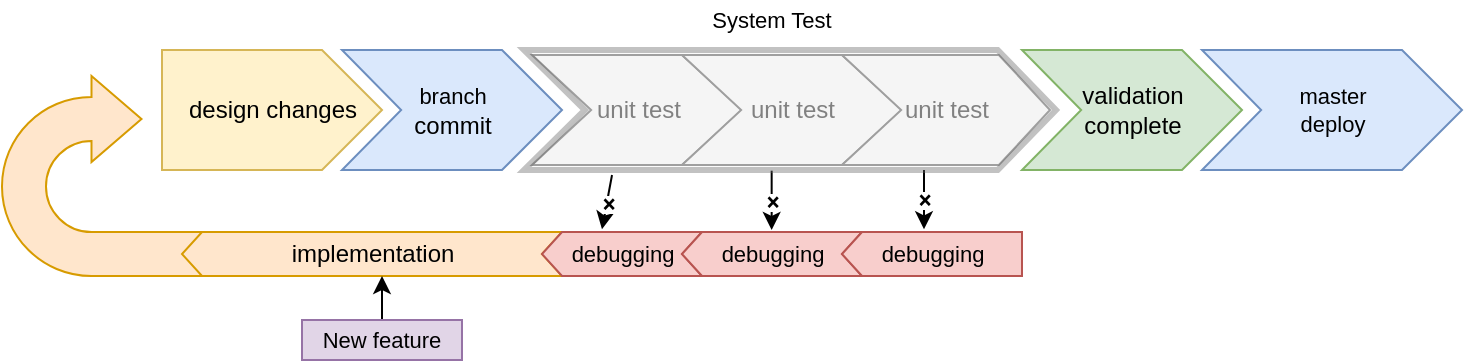 <mxfile version="14.0.1" type="github">
  <diagram id="uKRyEX4Oqy5Uq11Np0ob" name="Page-1">
    <mxGraphModel dx="1181" dy="677" grid="1" gridSize="10" guides="1" tooltips="1" connect="1" arrows="1" fold="1" page="1" pageScale="1" pageWidth="1169" pageHeight="827" math="0" shadow="0">
      <root>
        <mxCell id="0" />
        <mxCell id="1" parent="0" />
        <mxCell id="KPVkUS9t8yKxZZGC2MSo-30" value="" style="html=1;shadow=0;dashed=0;align=center;verticalAlign=middle;shape=mxgraph.arrows2.uTurnArrow;dy=11;arrowHead=43;dx2=25;fillColor=#ffe6cc;strokeColor=#d79b00;" vertex="1" parent="1">
          <mxGeometry x="220" y="378" width="100" height="100" as="geometry" />
        </mxCell>
        <mxCell id="KPVkUS9t8yKxZZGC2MSo-31" value="&lt;span style=&quot;font-size: 11px&quot;&gt;branch&lt;br&gt;&lt;/span&gt;commit" style="html=1;shadow=0;dashed=0;align=center;verticalAlign=middle;shape=mxgraph.arrows2.arrow;dy=0;dx=30;notch=29.57;fillColor=#dae8fc;strokeColor=#6c8ebf;fontSize=12;" vertex="1" parent="1">
          <mxGeometry x="390" y="365" width="110" height="60" as="geometry" />
        </mxCell>
        <mxCell id="KPVkUS9t8yKxZZGC2MSo-32" value="unit test" style="html=1;shadow=0;dashed=0;align=center;verticalAlign=middle;shape=mxgraph.arrows2.arrow;dy=0;dx=30;notch=29.57;horizontal=1;fillColor=#f5f5f5;strokeColor=#666666;fontColor=#333333;" vertex="1" parent="1">
          <mxGeometry x="485" y="367.5" width="105" height="55" as="geometry" />
        </mxCell>
        <mxCell id="KPVkUS9t8yKxZZGC2MSo-36" value="design changes" style="html=1;shadow=0;dashed=0;align=center;verticalAlign=middle;shape=mxgraph.arrows2.arrow;dy=0;dx=30;notch=0;fillColor=#fff2cc;strokeColor=#d6b656;" vertex="1" parent="1">
          <mxGeometry x="300" y="365" width="110" height="60" as="geometry" />
        </mxCell>
        <mxCell id="KPVkUS9t8yKxZZGC2MSo-38" value="unit test" style="html=1;shadow=0;dashed=0;align=center;verticalAlign=middle;shape=mxgraph.arrows2.arrow;dy=0;dx=30;notch=29.57;fillColor=#f5f5f5;strokeColor=#666666;fontColor=#333333;" vertex="1" parent="1">
          <mxGeometry x="560" y="367.5" width="110" height="55" as="geometry" />
        </mxCell>
        <mxCell id="KPVkUS9t8yKxZZGC2MSo-39" value="unit test" style="html=1;shadow=0;dashed=0;align=center;verticalAlign=middle;shape=mxgraph.arrows2.arrow;dy=0;dx=25.57;notch=29.57;fillColor=#f5f5f5;strokeColor=#666666;fontColor=#333333;" vertex="1" parent="1">
          <mxGeometry x="640" y="367.5" width="104" height="55" as="geometry" />
        </mxCell>
        <mxCell id="KPVkUS9t8yKxZZGC2MSo-40" value="validation&lt;br&gt;complete" style="html=1;shadow=0;dashed=0;align=center;verticalAlign=middle;shape=mxgraph.arrows2.arrow;dy=0;dx=30;notch=29.57;fillColor=#d5e8d4;strokeColor=#82b366;" vertex="1" parent="1">
          <mxGeometry x="730" y="365" width="110" height="60" as="geometry" />
        </mxCell>
        <mxCell id="KPVkUS9t8yKxZZGC2MSo-41" value="implementation" style="html=1;shadow=0;dashed=0;align=center;verticalAlign=middle;shape=mxgraph.arrows2.arrow;dy=0;dx=10;notch=10;flipH=1;fillColor=#ffe6cc;strokeColor=#d79b00;" vertex="1" parent="1">
          <mxGeometry x="310" y="456" width="190" height="22" as="geometry" />
        </mxCell>
        <mxCell id="KPVkUS9t8yKxZZGC2MSo-43" value="&lt;font style=&quot;font-size: 11px;&quot;&gt;debugging&lt;/font&gt;" style="html=1;shadow=0;dashed=0;align=center;verticalAlign=middle;shape=mxgraph.arrows2.arrow;dy=0;dx=10;notch=10;flipH=1;horizontal=1;fontSize=11;fillColor=#f8cecc;strokeColor=#b85450;" vertex="1" parent="1">
          <mxGeometry x="490" y="456" width="80" height="22" as="geometry" />
        </mxCell>
        <mxCell id="KPVkUS9t8yKxZZGC2MSo-44" value="&lt;span style=&quot;font-size: 11px;&quot;&gt;debugging&lt;/span&gt;" style="html=1;shadow=0;dashed=0;align=center;verticalAlign=middle;shape=mxgraph.arrows2.arrow;dy=0;dx=10;notch=10;flipH=1;horizontal=1;fontSize=11;fillColor=#f8cecc;strokeColor=#b85450;" vertex="1" parent="1">
          <mxGeometry x="560" y="456" width="90" height="22" as="geometry" />
        </mxCell>
        <mxCell id="KPVkUS9t8yKxZZGC2MSo-45" value="&lt;span style=&quot;font-size: 11px;&quot;&gt;debugging&lt;/span&gt;" style="html=1;shadow=0;dashed=0;align=center;verticalAlign=middle;shape=mxgraph.arrows2.arrow;dy=0;dx=10;notch=0;flipH=1;horizontal=1;fontSize=11;fillColor=#f8cecc;strokeColor=#b85450;" vertex="1" parent="1">
          <mxGeometry x="640" y="456" width="90" height="22" as="geometry" />
        </mxCell>
        <mxCell id="KPVkUS9t8yKxZZGC2MSo-50" value="" style="endArrow=classic;html=1;fontSize=11;exitX=0;exitY=0;exitDx=40;exitDy=60;exitPerimeter=0;entryX=0.625;entryY=-0.061;entryDx=0;entryDy=0;entryPerimeter=0;" edge="1" parent="1" source="KPVkUS9t8yKxZZGC2MSo-32" target="KPVkUS9t8yKxZZGC2MSo-43">
          <mxGeometry relative="1" as="geometry">
            <mxPoint x="520" y="400" as="sourcePoint" />
            <mxPoint x="620" y="400" as="targetPoint" />
          </mxGeometry>
        </mxCell>
        <mxCell id="KPVkUS9t8yKxZZGC2MSo-51" value="❌" style="edgeLabel;resizable=0;html=1;align=center;verticalAlign=middle;fontSize=8;" connectable="0" vertex="1" parent="KPVkUS9t8yKxZZGC2MSo-50">
          <mxGeometry relative="1" as="geometry" />
        </mxCell>
        <mxCell id="KPVkUS9t8yKxZZGC2MSo-52" value="" style="endArrow=classic;html=1;fontSize=11;exitX=0;exitY=0;exitDx=40;exitDy=60;exitPerimeter=0;entryX=0.625;entryY=-0.061;entryDx=0;entryDy=0;entryPerimeter=0;" edge="1" parent="1">
          <mxGeometry relative="1" as="geometry">
            <mxPoint x="604.83" y="425.34" as="sourcePoint" />
            <mxPoint x="604.83" y="454.998" as="targetPoint" />
          </mxGeometry>
        </mxCell>
        <mxCell id="KPVkUS9t8yKxZZGC2MSo-53" value="❌" style="edgeLabel;resizable=0;html=1;align=center;verticalAlign=middle;fontSize=8;" connectable="0" vertex="1" parent="KPVkUS9t8yKxZZGC2MSo-52">
          <mxGeometry relative="1" as="geometry" />
        </mxCell>
        <mxCell id="KPVkUS9t8yKxZZGC2MSo-56" value="" style="endArrow=classic;html=1;fontSize=11;exitX=0;exitY=0;exitDx=40;exitDy=60;exitPerimeter=0;entryX=0.625;entryY=-0.061;entryDx=0;entryDy=0;entryPerimeter=0;" edge="1" parent="1">
          <mxGeometry relative="1" as="geometry">
            <mxPoint x="681.0" y="425.0" as="sourcePoint" />
            <mxPoint x="681.0" y="454.658" as="targetPoint" />
          </mxGeometry>
        </mxCell>
        <mxCell id="KPVkUS9t8yKxZZGC2MSo-57" value="❌" style="edgeLabel;resizable=0;html=1;align=center;verticalAlign=middle;fontSize=8;" connectable="0" vertex="1" parent="KPVkUS9t8yKxZZGC2MSo-56">
          <mxGeometry relative="1" as="geometry" />
        </mxCell>
        <mxCell id="KPVkUS9t8yKxZZGC2MSo-58" value="master&lt;br&gt;deploy" style="html=1;shadow=0;dashed=0;align=center;verticalAlign=middle;shape=mxgraph.arrows2.arrow;dy=0;dx=30;notch=29.57;fillColor=#dae8fc;strokeColor=#6c8ebf;fontSize=11;" vertex="1" parent="1">
          <mxGeometry x="820" y="365" width="130" height="60" as="geometry" />
        </mxCell>
        <mxCell id="KPVkUS9t8yKxZZGC2MSo-64" style="edgeStyle=orthogonalEdgeStyle;rounded=0;orthogonalLoop=1;jettySize=auto;html=1;entryX=0;entryY=0;entryDx=90;entryDy=22;entryPerimeter=0;fontSize=11;" edge="1" parent="1" target="KPVkUS9t8yKxZZGC2MSo-41">
          <mxGeometry relative="1" as="geometry">
            <mxPoint x="410" y="500" as="sourcePoint" />
          </mxGeometry>
        </mxCell>
        <mxCell id="KPVkUS9t8yKxZZGC2MSo-60" value="New feature" style="text;html=1;strokeColor=#9673a6;fillColor=#e1d5e7;align=center;verticalAlign=middle;whiteSpace=wrap;rounded=0;fontSize=11;" vertex="1" parent="1">
          <mxGeometry x="370" y="500" width="80" height="20" as="geometry" />
        </mxCell>
        <mxCell id="KPVkUS9t8yKxZZGC2MSo-65" value="" style="html=1;shadow=0;dashed=0;align=center;verticalAlign=middle;shape=mxgraph.arrows2.arrow;dy=0;dx=29.14;notch=30.43;horizontal=1;fillColor=#f5f5f5;strokeColor=#666666;fontColor=#333333;opacity=40;strokeWidth=3;" vertex="1" parent="1">
          <mxGeometry x="481" y="365" width="266" height="60" as="geometry" />
        </mxCell>
        <mxCell id="KPVkUS9t8yKxZZGC2MSo-66" value="System Test" style="text;html=1;strokeColor=none;fillColor=none;align=center;verticalAlign=middle;whiteSpace=wrap;rounded=0;fontSize=11;opacity=40;" vertex="1" parent="1">
          <mxGeometry x="565" y="340" width="80" height="20" as="geometry" />
        </mxCell>
      </root>
    </mxGraphModel>
  </diagram>
</mxfile>
